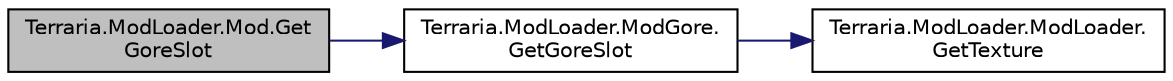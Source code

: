 digraph "Terraria.ModLoader.Mod.GetGoreSlot"
{
  edge [fontname="Helvetica",fontsize="10",labelfontname="Helvetica",labelfontsize="10"];
  node [fontname="Helvetica",fontsize="10",shape=record];
  rankdir="LR";
  Node249 [label="Terraria.ModLoader.Mod.Get\lGoreSlot",height=0.2,width=0.4,color="black", fillcolor="grey75", style="filled", fontcolor="black"];
  Node249 -> Node250 [color="midnightblue",fontsize="10",style="solid",fontname="Helvetica"];
  Node250 [label="Terraria.ModLoader.ModGore.\lGetGoreSlot",height=0.2,width=0.4,color="black", fillcolor="white", style="filled",URL="$class_terraria_1_1_mod_loader_1_1_mod_gore.html#a0389af470e7132ffbdf2bd67550157f0",tooltip="Gets the type of the custom gore corresponding to the given texture. Returns 0 if the texture does no..."];
  Node250 -> Node251 [color="midnightblue",fontsize="10",style="solid",fontname="Helvetica"];
  Node251 [label="Terraria.ModLoader.ModLoader.\lGetTexture",height=0.2,width=0.4,color="black", fillcolor="white", style="filled",URL="$class_terraria_1_1_mod_loader_1_1_mod_loader.html#aaddf4c69589710e2b5329d4df1e93f18",tooltip="Gets the texture with the specified name. The name is in the format of \"ModFolder/OtherFolders/FileNa..."];
}
